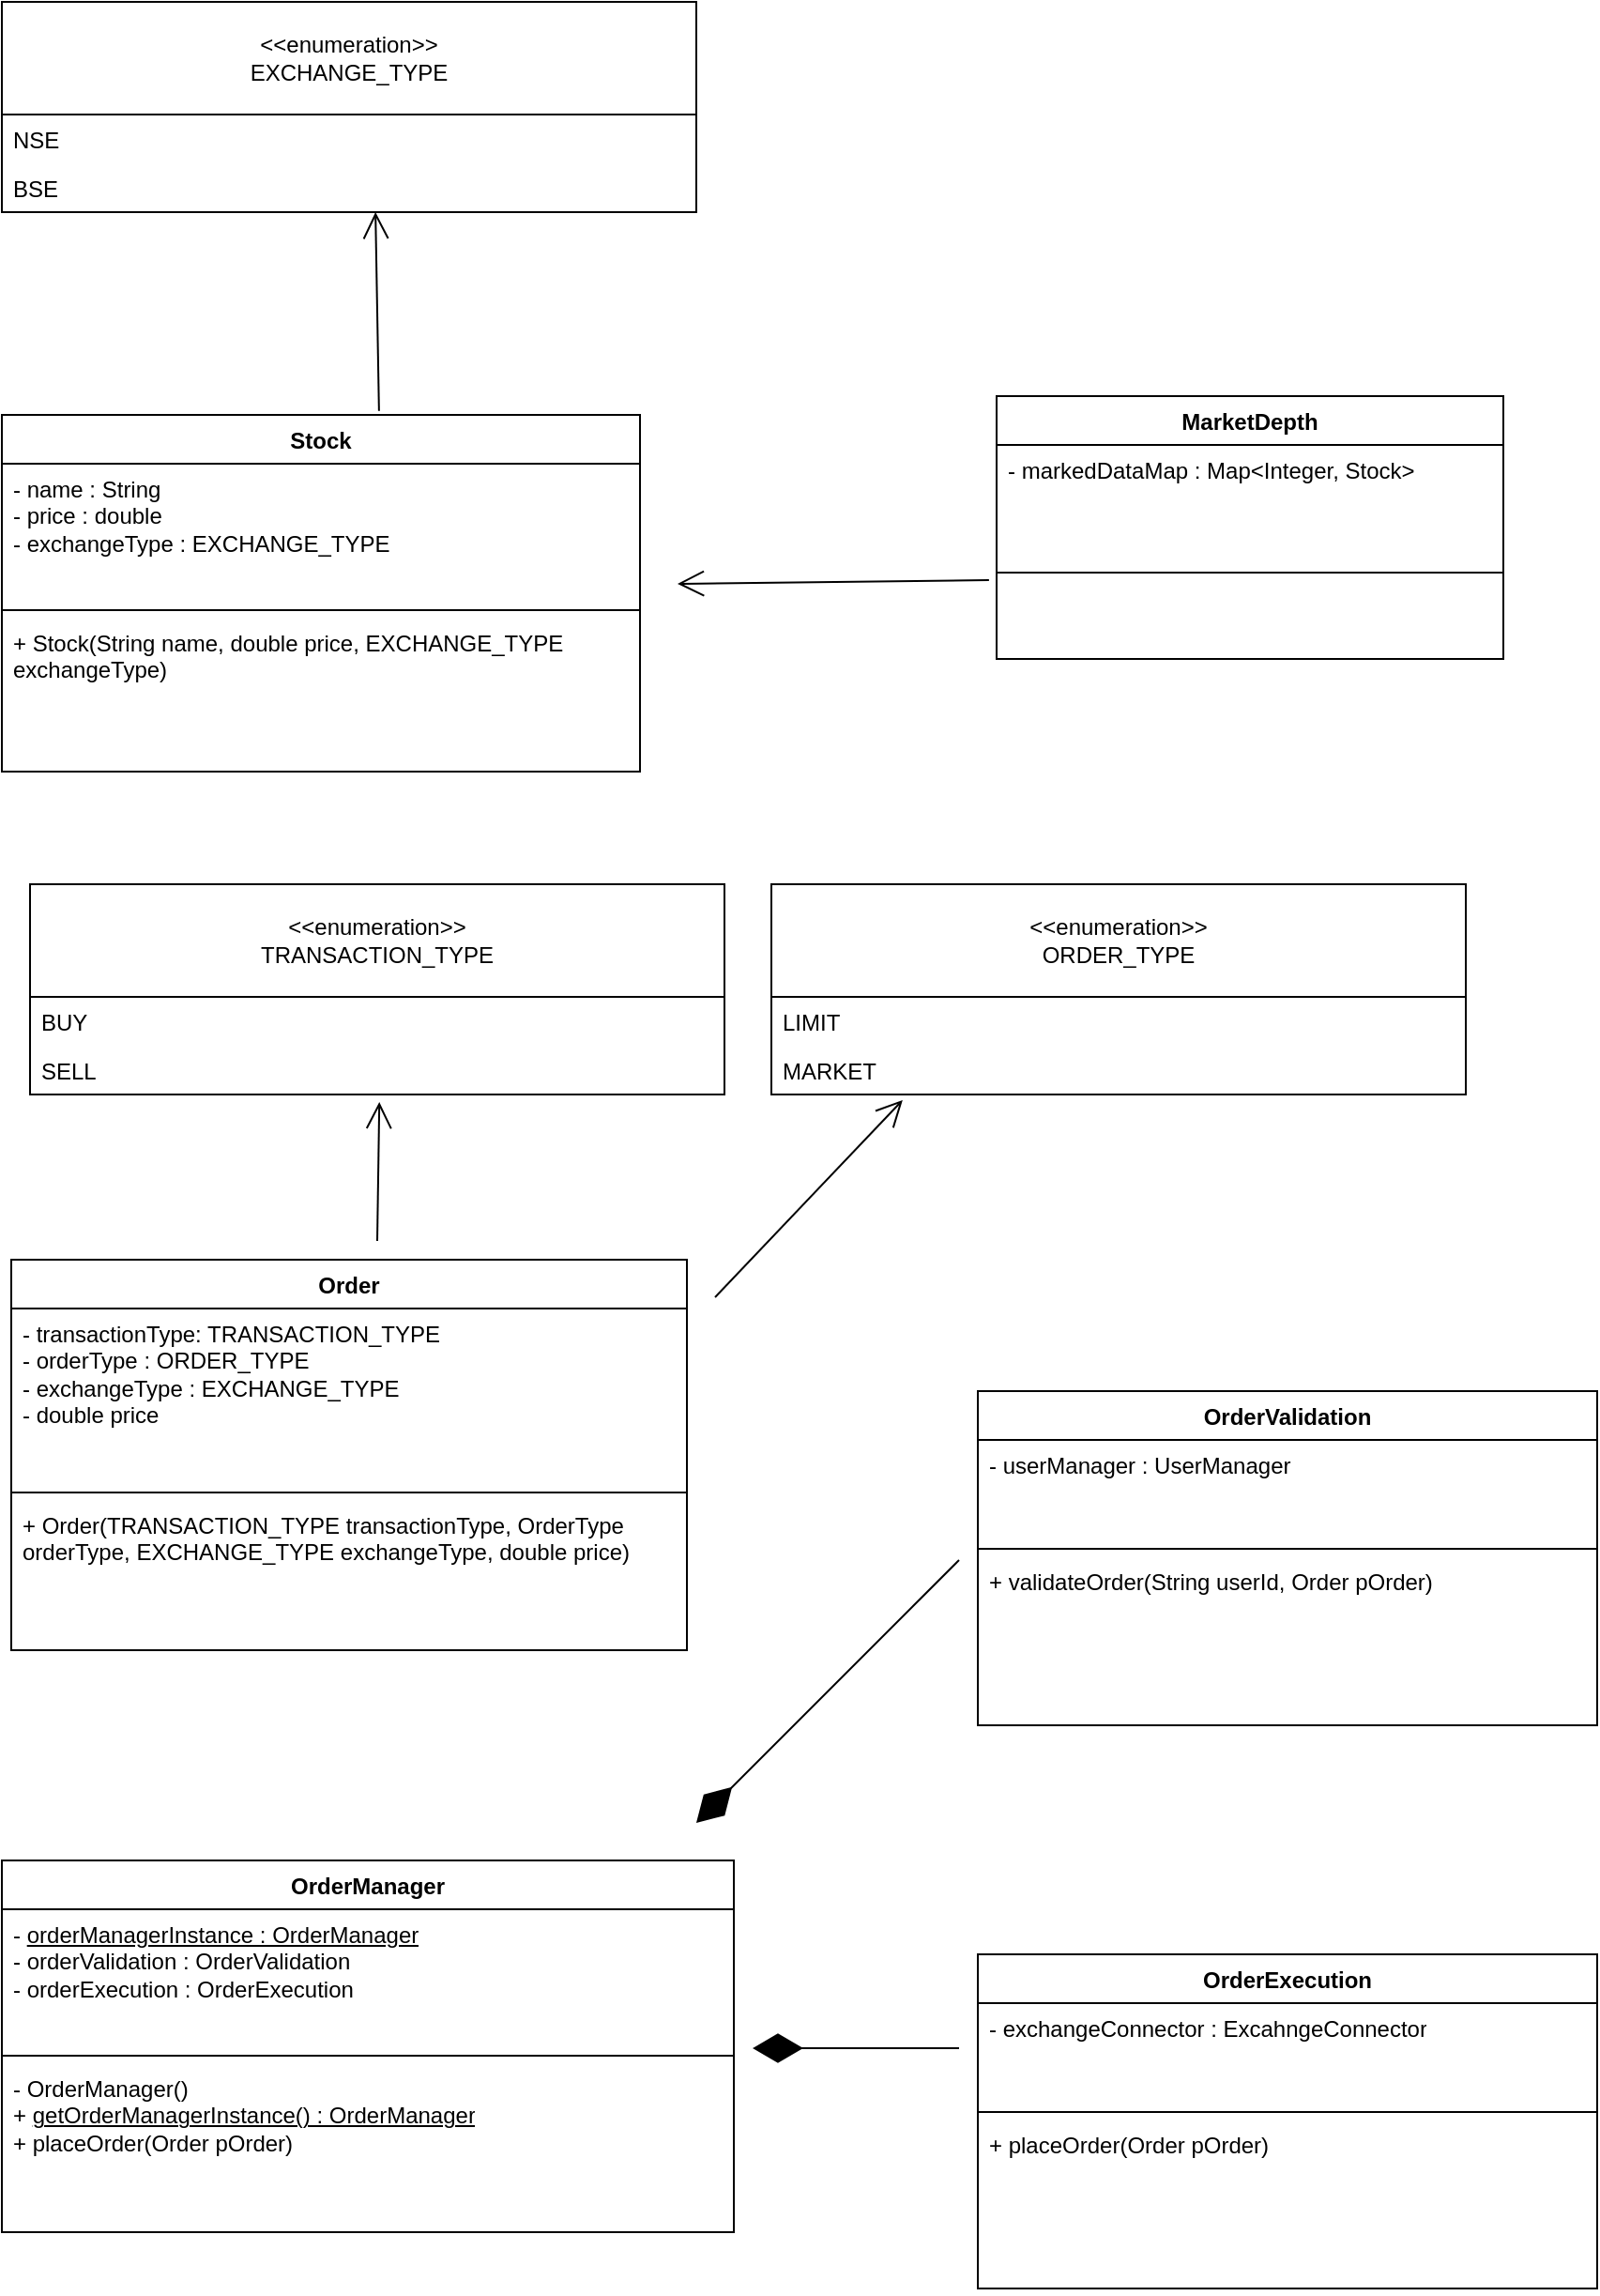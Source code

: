 <mxfile version="24.3.1" type="github">
  <diagram name="Page-1" id="cygNIWai32VLK5G1YmAd">
    <mxGraphModel dx="1432" dy="682" grid="1" gridSize="10" guides="1" tooltips="1" connect="1" arrows="1" fold="1" page="1" pageScale="1" pageWidth="850" pageHeight="1100" math="0" shadow="0">
      <root>
        <mxCell id="0" />
        <mxCell id="1" parent="0" />
        <mxCell id="1wGQVYa56v2ESQAQg0Pb-1" value="Stock" style="swimlane;fontStyle=1;align=center;verticalAlign=top;childLayout=stackLayout;horizontal=1;startSize=26;horizontalStack=0;resizeParent=1;resizeParentMax=0;resizeLast=0;collapsible=1;marginBottom=0;whiteSpace=wrap;html=1;" parent="1" vertex="1">
          <mxGeometry x="80" y="220" width="340" height="190" as="geometry" />
        </mxCell>
        <mxCell id="1wGQVYa56v2ESQAQg0Pb-2" value="- name : String&lt;div&gt;- price : double&lt;/div&gt;&lt;div&gt;- exchangeType : EXCHANGE_TYPE&lt;/div&gt;" style="text;strokeColor=none;fillColor=none;align=left;verticalAlign=top;spacingLeft=4;spacingRight=4;overflow=hidden;rotatable=0;points=[[0,0.5],[1,0.5]];portConstraint=eastwest;whiteSpace=wrap;html=1;" parent="1wGQVYa56v2ESQAQg0Pb-1" vertex="1">
          <mxGeometry y="26" width="340" height="74" as="geometry" />
        </mxCell>
        <mxCell id="1wGQVYa56v2ESQAQg0Pb-3" value="" style="line;strokeWidth=1;fillColor=none;align=left;verticalAlign=middle;spacingTop=-1;spacingLeft=3;spacingRight=3;rotatable=0;labelPosition=right;points=[];portConstraint=eastwest;strokeColor=inherit;" parent="1wGQVYa56v2ESQAQg0Pb-1" vertex="1">
          <mxGeometry y="100" width="340" height="8" as="geometry" />
        </mxCell>
        <mxCell id="1wGQVYa56v2ESQAQg0Pb-4" value="+ Stock(String name, double price, EXCHANGE_TYPE exchangeType)" style="text;strokeColor=none;fillColor=none;align=left;verticalAlign=top;spacingLeft=4;spacingRight=4;overflow=hidden;rotatable=0;points=[[0,0.5],[1,0.5]];portConstraint=eastwest;whiteSpace=wrap;html=1;" parent="1wGQVYa56v2ESQAQg0Pb-1" vertex="1">
          <mxGeometry y="108" width="340" height="82" as="geometry" />
        </mxCell>
        <mxCell id="1wGQVYa56v2ESQAQg0Pb-5" value="MarketDepth" style="swimlane;fontStyle=1;align=center;verticalAlign=top;childLayout=stackLayout;horizontal=1;startSize=26;horizontalStack=0;resizeParent=1;resizeParentMax=0;resizeLast=0;collapsible=1;marginBottom=0;whiteSpace=wrap;html=1;" parent="1" vertex="1">
          <mxGeometry x="610" y="210" width="270" height="140" as="geometry" />
        </mxCell>
        <mxCell id="1wGQVYa56v2ESQAQg0Pb-6" value="- markedDataMap : Map&amp;lt;Integer, Stock&amp;gt;&lt;span style=&quot;white-space: pre;&quot;&gt;&#x9;&lt;/span&gt;" style="text;strokeColor=none;fillColor=none;align=left;verticalAlign=top;spacingLeft=4;spacingRight=4;overflow=hidden;rotatable=0;points=[[0,0.5],[1,0.5]];portConstraint=eastwest;whiteSpace=wrap;html=1;" parent="1wGQVYa56v2ESQAQg0Pb-5" vertex="1">
          <mxGeometry y="26" width="270" height="64" as="geometry" />
        </mxCell>
        <mxCell id="1wGQVYa56v2ESQAQg0Pb-7" value="" style="line;strokeWidth=1;fillColor=none;align=left;verticalAlign=middle;spacingTop=-1;spacingLeft=3;spacingRight=3;rotatable=0;labelPosition=right;points=[];portConstraint=eastwest;strokeColor=inherit;" parent="1wGQVYa56v2ESQAQg0Pb-5" vertex="1">
          <mxGeometry y="90" width="270" height="8" as="geometry" />
        </mxCell>
        <mxCell id="1wGQVYa56v2ESQAQg0Pb-8" value="&lt;div&gt;&lt;br&gt;&lt;/div&gt;" style="text;strokeColor=none;fillColor=none;align=left;verticalAlign=top;spacingLeft=4;spacingRight=4;overflow=hidden;rotatable=0;points=[[0,0.5],[1,0.5]];portConstraint=eastwest;whiteSpace=wrap;html=1;" parent="1wGQVYa56v2ESQAQg0Pb-5" vertex="1">
          <mxGeometry y="98" width="270" height="42" as="geometry" />
        </mxCell>
        <mxCell id="1wGQVYa56v2ESQAQg0Pb-10" value="" style="endArrow=open;endFill=1;endSize=12;html=1;rounded=0;exitX=-0.015;exitY=0;exitDx=0;exitDy=0;exitPerimeter=0;" parent="1" source="1wGQVYa56v2ESQAQg0Pb-8" edge="1">
          <mxGeometry width="160" relative="1" as="geometry">
            <mxPoint x="340" y="400" as="sourcePoint" />
            <mxPoint x="440" y="310" as="targetPoint" />
          </mxGeometry>
        </mxCell>
        <mxCell id="1wGQVYa56v2ESQAQg0Pb-15" value="Order" style="swimlane;fontStyle=1;align=center;verticalAlign=top;childLayout=stackLayout;horizontal=1;startSize=26;horizontalStack=0;resizeParent=1;resizeParentMax=0;resizeLast=0;collapsible=1;marginBottom=0;whiteSpace=wrap;html=1;" parent="1" vertex="1">
          <mxGeometry x="85" y="670" width="360" height="208" as="geometry" />
        </mxCell>
        <mxCell id="1wGQVYa56v2ESQAQg0Pb-16" value="- transactionType: TRANSACTION_TYPE&lt;div&gt;- orderType : ORDER_TYPE&lt;span style=&quot;white-space: pre;&quot;&gt;&#x9;&lt;/span&gt;&lt;/div&gt;&lt;div&gt;- exchangeType : EXCHANGE_TYPE&lt;/div&gt;&lt;div&gt;- double price&lt;/div&gt;" style="text;strokeColor=none;fillColor=none;align=left;verticalAlign=top;spacingLeft=4;spacingRight=4;overflow=hidden;rotatable=0;points=[[0,0.5],[1,0.5]];portConstraint=eastwest;whiteSpace=wrap;html=1;" parent="1wGQVYa56v2ESQAQg0Pb-15" vertex="1">
          <mxGeometry y="26" width="360" height="94" as="geometry" />
        </mxCell>
        <mxCell id="1wGQVYa56v2ESQAQg0Pb-17" value="" style="line;strokeWidth=1;fillColor=none;align=left;verticalAlign=middle;spacingTop=-1;spacingLeft=3;spacingRight=3;rotatable=0;labelPosition=right;points=[];portConstraint=eastwest;strokeColor=inherit;" parent="1wGQVYa56v2ESQAQg0Pb-15" vertex="1">
          <mxGeometry y="120" width="360" height="8" as="geometry" />
        </mxCell>
        <mxCell id="1wGQVYa56v2ESQAQg0Pb-18" value="+ Order(TRANSACTION_TYPE transactionType, OrderType orderType, EXCHANGE_TYPE exchangeType, double price)" style="text;strokeColor=none;fillColor=none;align=left;verticalAlign=top;spacingLeft=4;spacingRight=4;overflow=hidden;rotatable=0;points=[[0,0.5],[1,0.5]];portConstraint=eastwest;whiteSpace=wrap;html=1;" parent="1wGQVYa56v2ESQAQg0Pb-15" vertex="1">
          <mxGeometry y="128" width="360" height="80" as="geometry" />
        </mxCell>
        <mxCell id="1wGQVYa56v2ESQAQg0Pb-21" value="&amp;lt;&amp;lt;enumeration&amp;gt;&amp;gt;&lt;div&gt;EXCHANGE_TYPE&lt;/div&gt;" style="swimlane;fontStyle=0;childLayout=stackLayout;horizontal=1;startSize=60;fillColor=none;horizontalStack=0;resizeParent=1;resizeParentMax=0;resizeLast=0;collapsible=1;marginBottom=0;whiteSpace=wrap;html=1;" parent="1" vertex="1">
          <mxGeometry x="80" width="370" height="112" as="geometry" />
        </mxCell>
        <mxCell id="1wGQVYa56v2ESQAQg0Pb-22" value="NSE" style="text;strokeColor=none;fillColor=none;align=left;verticalAlign=top;spacingLeft=4;spacingRight=4;overflow=hidden;rotatable=0;points=[[0,0.5],[1,0.5]];portConstraint=eastwest;whiteSpace=wrap;html=1;" parent="1wGQVYa56v2ESQAQg0Pb-21" vertex="1">
          <mxGeometry y="60" width="370" height="26" as="geometry" />
        </mxCell>
        <mxCell id="1wGQVYa56v2ESQAQg0Pb-23" value="BSE" style="text;strokeColor=none;fillColor=none;align=left;verticalAlign=top;spacingLeft=4;spacingRight=4;overflow=hidden;rotatable=0;points=[[0,0.5],[1,0.5]];portConstraint=eastwest;whiteSpace=wrap;html=1;" parent="1wGQVYa56v2ESQAQg0Pb-21" vertex="1">
          <mxGeometry y="86" width="370" height="26" as="geometry" />
        </mxCell>
        <mxCell id="1wGQVYa56v2ESQAQg0Pb-25" value="" style="endArrow=open;endFill=1;endSize=12;html=1;rounded=0;entryX=0.538;entryY=1;entryDx=0;entryDy=0;entryPerimeter=0;exitX=0.591;exitY=-0.011;exitDx=0;exitDy=0;exitPerimeter=0;" parent="1" source="1wGQVYa56v2ESQAQg0Pb-1" target="1wGQVYa56v2ESQAQg0Pb-23" edge="1">
          <mxGeometry width="160" relative="1" as="geometry">
            <mxPoint x="320" y="250" as="sourcePoint" />
            <mxPoint x="480" y="250" as="targetPoint" />
          </mxGeometry>
        </mxCell>
        <mxCell id="1wGQVYa56v2ESQAQg0Pb-26" value="&amp;lt;&amp;lt;enumeration&amp;gt;&amp;gt;&lt;div&gt;ORDER_TYPE&lt;/div&gt;" style="swimlane;fontStyle=0;childLayout=stackLayout;horizontal=1;startSize=60;fillColor=none;horizontalStack=0;resizeParent=1;resizeParentMax=0;resizeLast=0;collapsible=1;marginBottom=0;whiteSpace=wrap;html=1;" parent="1" vertex="1">
          <mxGeometry x="490" y="470" width="370" height="112" as="geometry" />
        </mxCell>
        <mxCell id="1wGQVYa56v2ESQAQg0Pb-27" value="LIMIT" style="text;strokeColor=none;fillColor=none;align=left;verticalAlign=top;spacingLeft=4;spacingRight=4;overflow=hidden;rotatable=0;points=[[0,0.5],[1,0.5]];portConstraint=eastwest;whiteSpace=wrap;html=1;" parent="1wGQVYa56v2ESQAQg0Pb-26" vertex="1">
          <mxGeometry y="60" width="370" height="26" as="geometry" />
        </mxCell>
        <mxCell id="1wGQVYa56v2ESQAQg0Pb-28" value="MARKET" style="text;strokeColor=none;fillColor=none;align=left;verticalAlign=top;spacingLeft=4;spacingRight=4;overflow=hidden;rotatable=0;points=[[0,0.5],[1,0.5]];portConstraint=eastwest;whiteSpace=wrap;html=1;" parent="1wGQVYa56v2ESQAQg0Pb-26" vertex="1">
          <mxGeometry y="86" width="370" height="26" as="geometry" />
        </mxCell>
        <mxCell id="1wGQVYa56v2ESQAQg0Pb-30" value="&amp;lt;&amp;lt;enumeration&amp;gt;&amp;gt;&lt;div&gt;TRANSACTION_TYPE&lt;/div&gt;" style="swimlane;fontStyle=0;childLayout=stackLayout;horizontal=1;startSize=60;fillColor=none;horizontalStack=0;resizeParent=1;resizeParentMax=0;resizeLast=0;collapsible=1;marginBottom=0;whiteSpace=wrap;html=1;" parent="1" vertex="1">
          <mxGeometry x="95" y="470" width="370" height="112" as="geometry" />
        </mxCell>
        <mxCell id="1wGQVYa56v2ESQAQg0Pb-31" value="BUY" style="text;strokeColor=none;fillColor=none;align=left;verticalAlign=top;spacingLeft=4;spacingRight=4;overflow=hidden;rotatable=0;points=[[0,0.5],[1,0.5]];portConstraint=eastwest;whiteSpace=wrap;html=1;" parent="1wGQVYa56v2ESQAQg0Pb-30" vertex="1">
          <mxGeometry y="60" width="370" height="26" as="geometry" />
        </mxCell>
        <mxCell id="1wGQVYa56v2ESQAQg0Pb-32" value="SELL" style="text;strokeColor=none;fillColor=none;align=left;verticalAlign=top;spacingLeft=4;spacingRight=4;overflow=hidden;rotatable=0;points=[[0,0.5],[1,0.5]];portConstraint=eastwest;whiteSpace=wrap;html=1;" parent="1wGQVYa56v2ESQAQg0Pb-30" vertex="1">
          <mxGeometry y="86" width="370" height="26" as="geometry" />
        </mxCell>
        <mxCell id="1wGQVYa56v2ESQAQg0Pb-33" value="" style="endArrow=open;endFill=1;endSize=12;html=1;rounded=0;entryX=0.503;entryY=1.154;entryDx=0;entryDy=0;entryPerimeter=0;" parent="1" target="1wGQVYa56v2ESQAQg0Pb-32" edge="1">
          <mxGeometry width="160" relative="1" as="geometry">
            <mxPoint x="280" y="660" as="sourcePoint" />
            <mxPoint x="450" y="570" as="targetPoint" />
          </mxGeometry>
        </mxCell>
        <mxCell id="1wGQVYa56v2ESQAQg0Pb-34" value="" style="endArrow=open;endFill=1;endSize=12;html=1;rounded=0;entryX=0.189;entryY=1.115;entryDx=0;entryDy=0;entryPerimeter=0;" parent="1" target="1wGQVYa56v2ESQAQg0Pb-28" edge="1">
          <mxGeometry width="160" relative="1" as="geometry">
            <mxPoint x="460" y="690" as="sourcePoint" />
            <mxPoint x="291" y="596" as="targetPoint" />
          </mxGeometry>
        </mxCell>
        <mxCell id="1wGQVYa56v2ESQAQg0Pb-35" value="OrderManager" style="swimlane;fontStyle=1;align=center;verticalAlign=top;childLayout=stackLayout;horizontal=1;startSize=26;horizontalStack=0;resizeParent=1;resizeParentMax=0;resizeLast=0;collapsible=1;marginBottom=0;whiteSpace=wrap;html=1;" parent="1" vertex="1">
          <mxGeometry x="80" y="990" width="390" height="198" as="geometry" />
        </mxCell>
        <mxCell id="1wGQVYa56v2ESQAQg0Pb-36" value="- &lt;u&gt;orderManagerInstance : OrderManager&lt;/u&gt;&lt;div&gt;- orderValidation : OrderValidation&lt;/div&gt;&lt;div&gt;- orderExecution : OrderExecution&lt;/div&gt;" style="text;strokeColor=none;fillColor=none;align=left;verticalAlign=top;spacingLeft=4;spacingRight=4;overflow=hidden;rotatable=0;points=[[0,0.5],[1,0.5]];portConstraint=eastwest;whiteSpace=wrap;html=1;" parent="1wGQVYa56v2ESQAQg0Pb-35" vertex="1">
          <mxGeometry y="26" width="390" height="74" as="geometry" />
        </mxCell>
        <mxCell id="1wGQVYa56v2ESQAQg0Pb-37" value="" style="line;strokeWidth=1;fillColor=none;align=left;verticalAlign=middle;spacingTop=-1;spacingLeft=3;spacingRight=3;rotatable=0;labelPosition=right;points=[];portConstraint=eastwest;strokeColor=inherit;" parent="1wGQVYa56v2ESQAQg0Pb-35" vertex="1">
          <mxGeometry y="100" width="390" height="8" as="geometry" />
        </mxCell>
        <mxCell id="1wGQVYa56v2ESQAQg0Pb-38" value="- OrderManager()&lt;div&gt;+ &lt;u&gt;getOrderManagerInstance() : OrderManager&lt;/u&gt;&lt;/div&gt;&lt;div&gt;+ placeOrder(Order pOrder)&lt;/div&gt;" style="text;strokeColor=none;fillColor=none;align=left;verticalAlign=top;spacingLeft=4;spacingRight=4;overflow=hidden;rotatable=0;points=[[0,0.5],[1,0.5]];portConstraint=eastwest;whiteSpace=wrap;html=1;" parent="1wGQVYa56v2ESQAQg0Pb-35" vertex="1">
          <mxGeometry y="108" width="390" height="90" as="geometry" />
        </mxCell>
        <mxCell id="1wGQVYa56v2ESQAQg0Pb-39" value="OrderValidation" style="swimlane;fontStyle=1;align=center;verticalAlign=top;childLayout=stackLayout;horizontal=1;startSize=26;horizontalStack=0;resizeParent=1;resizeParentMax=0;resizeLast=0;collapsible=1;marginBottom=0;whiteSpace=wrap;html=1;" parent="1" vertex="1">
          <mxGeometry x="600" y="740" width="330" height="178" as="geometry" />
        </mxCell>
        <mxCell id="1wGQVYa56v2ESQAQg0Pb-40" value="&lt;div&gt;- userManager : UserManager&lt;/div&gt;&lt;div&gt;&lt;br&gt;&lt;/div&gt;" style="text;strokeColor=none;fillColor=none;align=left;verticalAlign=top;spacingLeft=4;spacingRight=4;overflow=hidden;rotatable=0;points=[[0,0.5],[1,0.5]];portConstraint=eastwest;whiteSpace=wrap;html=1;" parent="1wGQVYa56v2ESQAQg0Pb-39" vertex="1">
          <mxGeometry y="26" width="330" height="54" as="geometry" />
        </mxCell>
        <mxCell id="1wGQVYa56v2ESQAQg0Pb-41" value="" style="line;strokeWidth=1;fillColor=none;align=left;verticalAlign=middle;spacingTop=-1;spacingLeft=3;spacingRight=3;rotatable=0;labelPosition=right;points=[];portConstraint=eastwest;strokeColor=inherit;" parent="1wGQVYa56v2ESQAQg0Pb-39" vertex="1">
          <mxGeometry y="80" width="330" height="8" as="geometry" />
        </mxCell>
        <mxCell id="1wGQVYa56v2ESQAQg0Pb-42" value="+ validateOrder(String userId, Order pOrder)" style="text;strokeColor=none;fillColor=none;align=left;verticalAlign=top;spacingLeft=4;spacingRight=4;overflow=hidden;rotatable=0;points=[[0,0.5],[1,0.5]];portConstraint=eastwest;whiteSpace=wrap;html=1;" parent="1wGQVYa56v2ESQAQg0Pb-39" vertex="1">
          <mxGeometry y="88" width="330" height="90" as="geometry" />
        </mxCell>
        <mxCell id="1wGQVYa56v2ESQAQg0Pb-43" value="OrderExecution" style="swimlane;fontStyle=1;align=center;verticalAlign=top;childLayout=stackLayout;horizontal=1;startSize=26;horizontalStack=0;resizeParent=1;resizeParentMax=0;resizeLast=0;collapsible=1;marginBottom=0;whiteSpace=wrap;html=1;" parent="1" vertex="1">
          <mxGeometry x="600" y="1040" width="330" height="178" as="geometry" />
        </mxCell>
        <mxCell id="1wGQVYa56v2ESQAQg0Pb-44" value="&lt;div&gt;- exchangeConnector : ExcahngeConnector&lt;/div&gt;" style="text;strokeColor=none;fillColor=none;align=left;verticalAlign=top;spacingLeft=4;spacingRight=4;overflow=hidden;rotatable=0;points=[[0,0.5],[1,0.5]];portConstraint=eastwest;whiteSpace=wrap;html=1;" parent="1wGQVYa56v2ESQAQg0Pb-43" vertex="1">
          <mxGeometry y="26" width="330" height="54" as="geometry" />
        </mxCell>
        <mxCell id="1wGQVYa56v2ESQAQg0Pb-45" value="" style="line;strokeWidth=1;fillColor=none;align=left;verticalAlign=middle;spacingTop=-1;spacingLeft=3;spacingRight=3;rotatable=0;labelPosition=right;points=[];portConstraint=eastwest;strokeColor=inherit;" parent="1wGQVYa56v2ESQAQg0Pb-43" vertex="1">
          <mxGeometry y="80" width="330" height="8" as="geometry" />
        </mxCell>
        <mxCell id="1wGQVYa56v2ESQAQg0Pb-46" value="+ placeOrder(Order pOrder)" style="text;strokeColor=none;fillColor=none;align=left;verticalAlign=top;spacingLeft=4;spacingRight=4;overflow=hidden;rotatable=0;points=[[0,0.5],[1,0.5]];portConstraint=eastwest;whiteSpace=wrap;html=1;" parent="1wGQVYa56v2ESQAQg0Pb-43" vertex="1">
          <mxGeometry y="88" width="330" height="90" as="geometry" />
        </mxCell>
        <mxCell id="1wGQVYa56v2ESQAQg0Pb-47" value="" style="endArrow=diamondThin;endFill=1;endSize=24;html=1;rounded=0;" parent="1" edge="1">
          <mxGeometry width="160" relative="1" as="geometry">
            <mxPoint x="590" y="830" as="sourcePoint" />
            <mxPoint x="450" y="970" as="targetPoint" />
          </mxGeometry>
        </mxCell>
        <mxCell id="1wGQVYa56v2ESQAQg0Pb-48" value="" style="endArrow=diamondThin;endFill=1;endSize=24;html=1;rounded=0;" parent="1" edge="1">
          <mxGeometry width="160" relative="1" as="geometry">
            <mxPoint x="590" y="1090" as="sourcePoint" />
            <mxPoint x="480" y="1090" as="targetPoint" />
          </mxGeometry>
        </mxCell>
      </root>
    </mxGraphModel>
  </diagram>
</mxfile>
